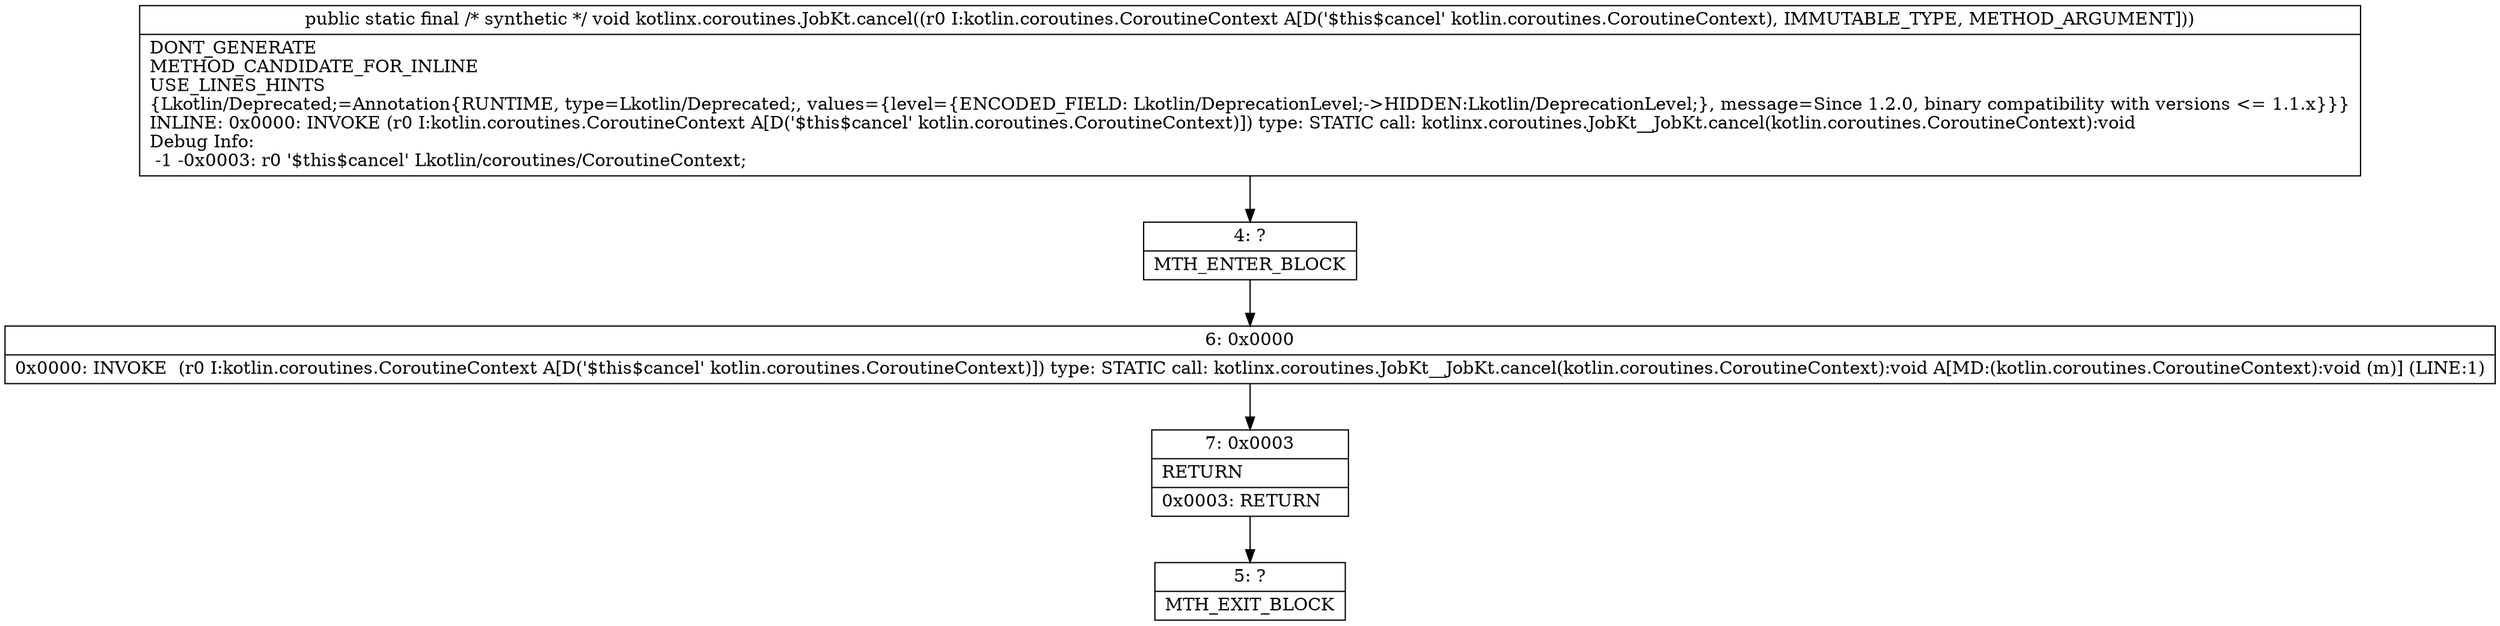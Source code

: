 digraph "CFG forkotlinx.coroutines.JobKt.cancel(Lkotlin\/coroutines\/CoroutineContext;)V" {
Node_4 [shape=record,label="{4\:\ ?|MTH_ENTER_BLOCK\l}"];
Node_6 [shape=record,label="{6\:\ 0x0000|0x0000: INVOKE  (r0 I:kotlin.coroutines.CoroutineContext A[D('$this$cancel' kotlin.coroutines.CoroutineContext)]) type: STATIC call: kotlinx.coroutines.JobKt__JobKt.cancel(kotlin.coroutines.CoroutineContext):void A[MD:(kotlin.coroutines.CoroutineContext):void (m)] (LINE:1)\l}"];
Node_7 [shape=record,label="{7\:\ 0x0003|RETURN\l|0x0003: RETURN   \l}"];
Node_5 [shape=record,label="{5\:\ ?|MTH_EXIT_BLOCK\l}"];
MethodNode[shape=record,label="{public static final \/* synthetic *\/ void kotlinx.coroutines.JobKt.cancel((r0 I:kotlin.coroutines.CoroutineContext A[D('$this$cancel' kotlin.coroutines.CoroutineContext), IMMUTABLE_TYPE, METHOD_ARGUMENT]))  | DONT_GENERATE\lMETHOD_CANDIDATE_FOR_INLINE\lUSE_LINES_HINTS\l\{Lkotlin\/Deprecated;=Annotation\{RUNTIME, type=Lkotlin\/Deprecated;, values=\{level=\{ENCODED_FIELD: Lkotlin\/DeprecationLevel;\-\>HIDDEN:Lkotlin\/DeprecationLevel;\}, message=Since 1.2.0, binary compatibility with versions \<= 1.1.x\}\}\}\lINLINE: 0x0000: INVOKE  (r0 I:kotlin.coroutines.CoroutineContext A[D('$this$cancel' kotlin.coroutines.CoroutineContext)]) type: STATIC call: kotlinx.coroutines.JobKt__JobKt.cancel(kotlin.coroutines.CoroutineContext):void\lDebug Info:\l  \-1 \-0x0003: r0 '$this$cancel' Lkotlin\/coroutines\/CoroutineContext;\l}"];
MethodNode -> Node_4;Node_4 -> Node_6;
Node_6 -> Node_7;
Node_7 -> Node_5;
}

